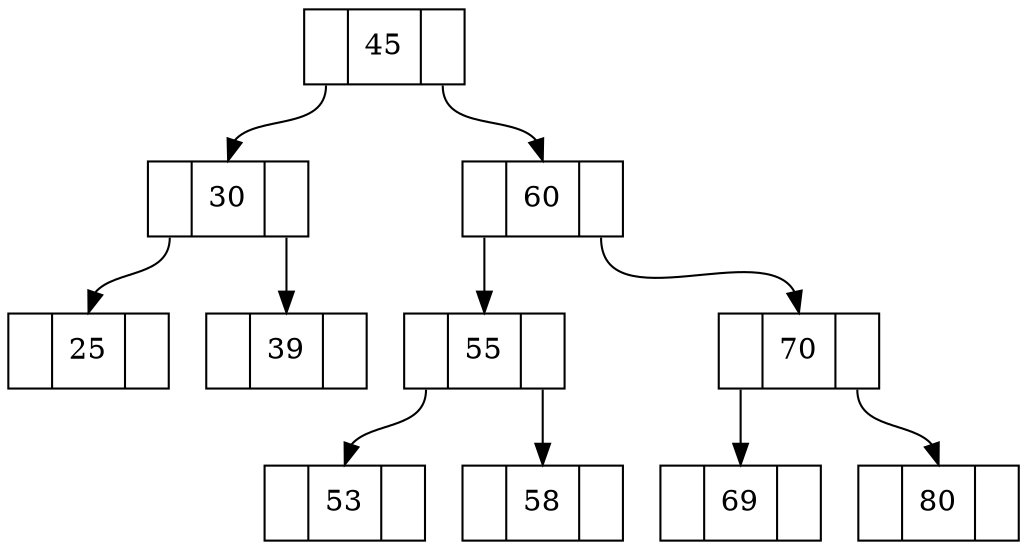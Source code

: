 digraph BST {
node [shape=record]
45[label="<L> |<D> 45|<R> "]
30[label="<L> |<D> 30|<R> "]
25[label="<L> |<D> 25|<R> "]
30:L -> 25:D
39[label="<L> |<D> 39|<R> "]
30:R -> 39:D
45:L -> 30:D
60[label="<L> |<D> 60|<R> "]
55[label="<L> |<D> 55|<R> "]
53[label="<L> |<D> 53|<R> "]
55:L -> 53:D
58[label="<L> |<D> 58|<R> "]
55:R -> 58:D
60:L -> 55:D
70[label="<L> |<D> 70|<R> "]
69[label="<L> |<D> 69|<R> "]
70:L -> 69:D
80[label="<L> |<D> 80|<R> "]
70:R -> 80:D
60:R -> 70:D
45:R -> 60:D
}
